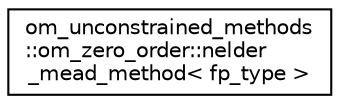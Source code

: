 digraph "Graphical Class Hierarchy"
{
 // LATEX_PDF_SIZE
  edge [fontname="Helvetica",fontsize="10",labelfontname="Helvetica",labelfontsize="10"];
  node [fontname="Helvetica",fontsize="10",shape=record];
  rankdir="LR";
  Node0 [label="om_unconstrained_methods\l::om_zero_order::nelder\l_mead_method\< fp_type \>",height=0.2,width=0.4,color="black", fillcolor="white", style="filled",URL="$classom__unconstrained__methods_1_1om__zero__order_1_1nelder__mead__method.html",tooltip="Nelder-Mead method object."];
}

